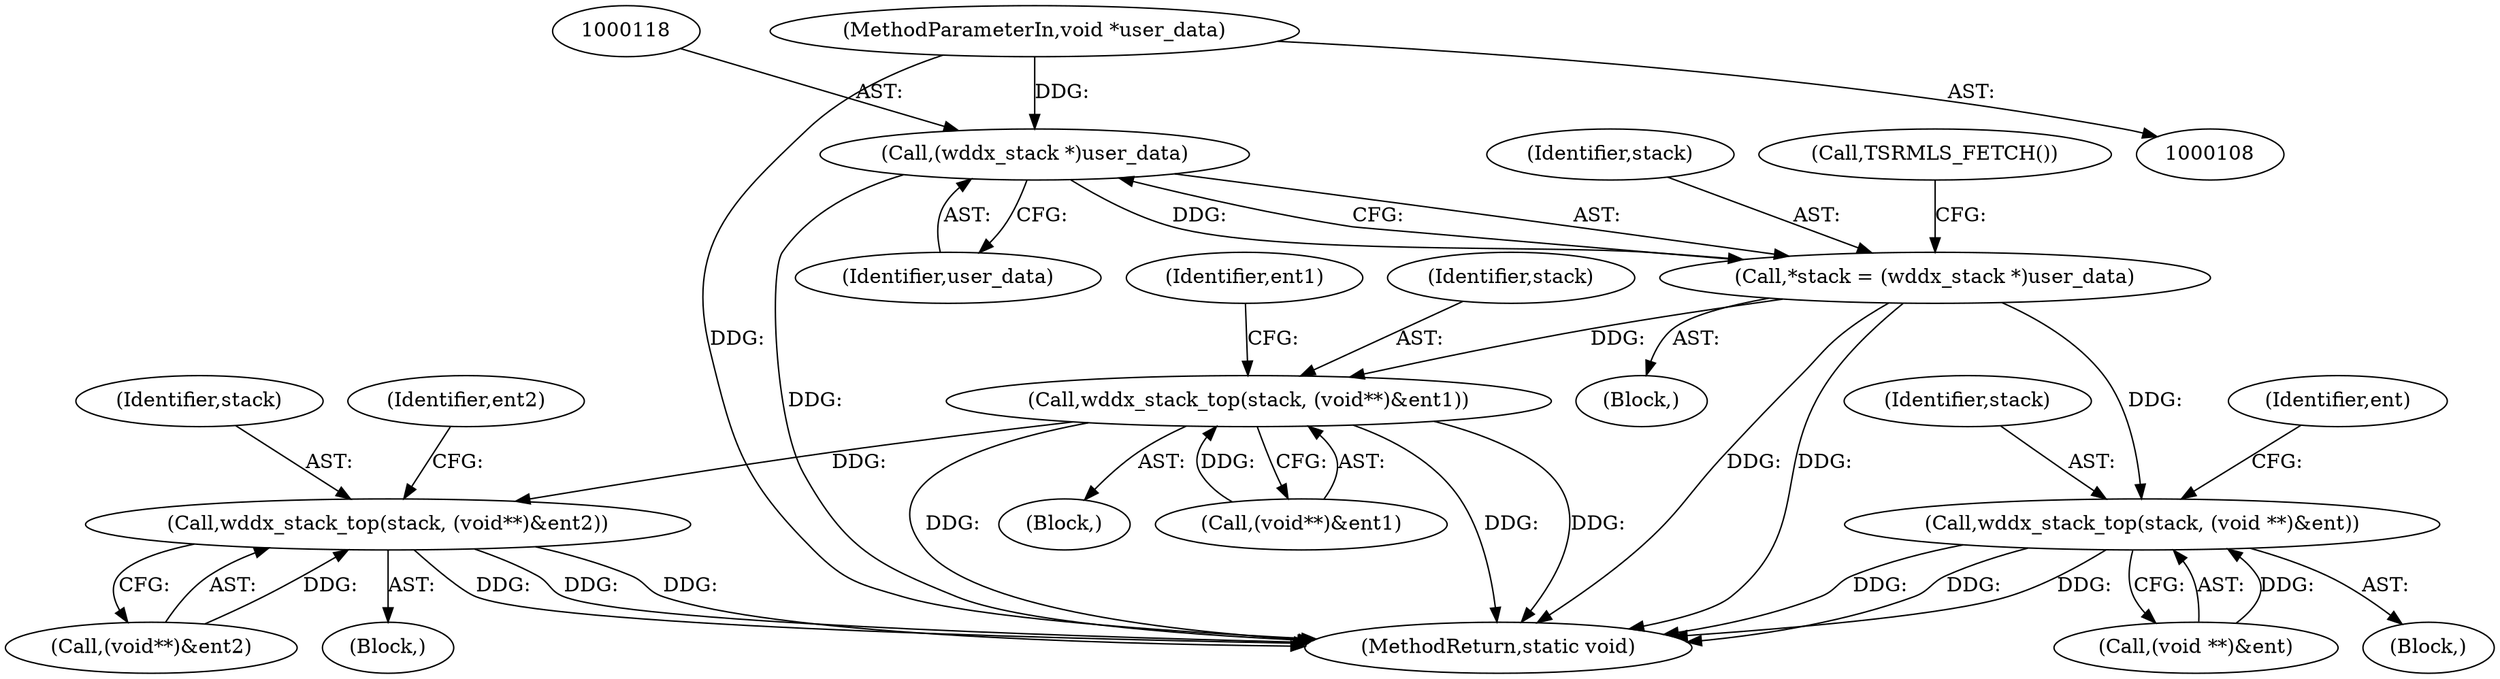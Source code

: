 digraph "0_php-src_6045de69c7dedcba3eadf7c4bba424b19c81d00d_0@pointer" {
"1000109" [label="(MethodParameterIn,void *user_data)"];
"1000117" [label="(Call,(wddx_stack *)user_data)"];
"1000115" [label="(Call,*stack = (wddx_stack *)user_data)"];
"1000179" [label="(Call,wddx_stack_top(stack, (void**)&ent1))"];
"1000302" [label="(Call,wddx_stack_top(stack, (void**)&ent2))"];
"1000591" [label="(Call,wddx_stack_top(stack, (void **)&ent))"];
"1000311" [label="(Identifier,ent2)"];
"1000115" [label="(Call,*stack = (wddx_stack *)user_data)"];
"1000178" [label="(Block,)"];
"1000593" [label="(Call,(void **)&ent)"];
"1000591" [label="(Call,wddx_stack_top(stack, (void **)&ent))"];
"1000179" [label="(Call,wddx_stack_top(stack, (void**)&ent1))"];
"1000181" [label="(Call,(void**)&ent1)"];
"1000603" [label="(MethodReturn,static void)"];
"1000188" [label="(Identifier,ent1)"];
"1000598" [label="(Identifier,ent)"];
"1000111" [label="(Block,)"];
"1000116" [label="(Identifier,stack)"];
"1000303" [label="(Identifier,stack)"];
"1000304" [label="(Call,(void**)&ent2)"];
"1000117" [label="(Call,(wddx_stack *)user_data)"];
"1000297" [label="(Block,)"];
"1000180" [label="(Identifier,stack)"];
"1000119" [label="(Identifier,user_data)"];
"1000589" [label="(Block,)"];
"1000109" [label="(MethodParameterIn,void *user_data)"];
"1000302" [label="(Call,wddx_stack_top(stack, (void**)&ent2))"];
"1000124" [label="(Call,TSRMLS_FETCH())"];
"1000592" [label="(Identifier,stack)"];
"1000109" -> "1000108"  [label="AST: "];
"1000109" -> "1000603"  [label="DDG: "];
"1000109" -> "1000117"  [label="DDG: "];
"1000117" -> "1000115"  [label="AST: "];
"1000117" -> "1000119"  [label="CFG: "];
"1000118" -> "1000117"  [label="AST: "];
"1000119" -> "1000117"  [label="AST: "];
"1000115" -> "1000117"  [label="CFG: "];
"1000117" -> "1000603"  [label="DDG: "];
"1000117" -> "1000115"  [label="DDG: "];
"1000115" -> "1000111"  [label="AST: "];
"1000116" -> "1000115"  [label="AST: "];
"1000124" -> "1000115"  [label="CFG: "];
"1000115" -> "1000603"  [label="DDG: "];
"1000115" -> "1000603"  [label="DDG: "];
"1000115" -> "1000179"  [label="DDG: "];
"1000115" -> "1000591"  [label="DDG: "];
"1000179" -> "1000178"  [label="AST: "];
"1000179" -> "1000181"  [label="CFG: "];
"1000180" -> "1000179"  [label="AST: "];
"1000181" -> "1000179"  [label="AST: "];
"1000188" -> "1000179"  [label="CFG: "];
"1000179" -> "1000603"  [label="DDG: "];
"1000179" -> "1000603"  [label="DDG: "];
"1000179" -> "1000603"  [label="DDG: "];
"1000181" -> "1000179"  [label="DDG: "];
"1000179" -> "1000302"  [label="DDG: "];
"1000302" -> "1000297"  [label="AST: "];
"1000302" -> "1000304"  [label="CFG: "];
"1000303" -> "1000302"  [label="AST: "];
"1000304" -> "1000302"  [label="AST: "];
"1000311" -> "1000302"  [label="CFG: "];
"1000302" -> "1000603"  [label="DDG: "];
"1000302" -> "1000603"  [label="DDG: "];
"1000302" -> "1000603"  [label="DDG: "];
"1000304" -> "1000302"  [label="DDG: "];
"1000591" -> "1000589"  [label="AST: "];
"1000591" -> "1000593"  [label="CFG: "];
"1000592" -> "1000591"  [label="AST: "];
"1000593" -> "1000591"  [label="AST: "];
"1000598" -> "1000591"  [label="CFG: "];
"1000591" -> "1000603"  [label="DDG: "];
"1000591" -> "1000603"  [label="DDG: "];
"1000591" -> "1000603"  [label="DDG: "];
"1000593" -> "1000591"  [label="DDG: "];
}
